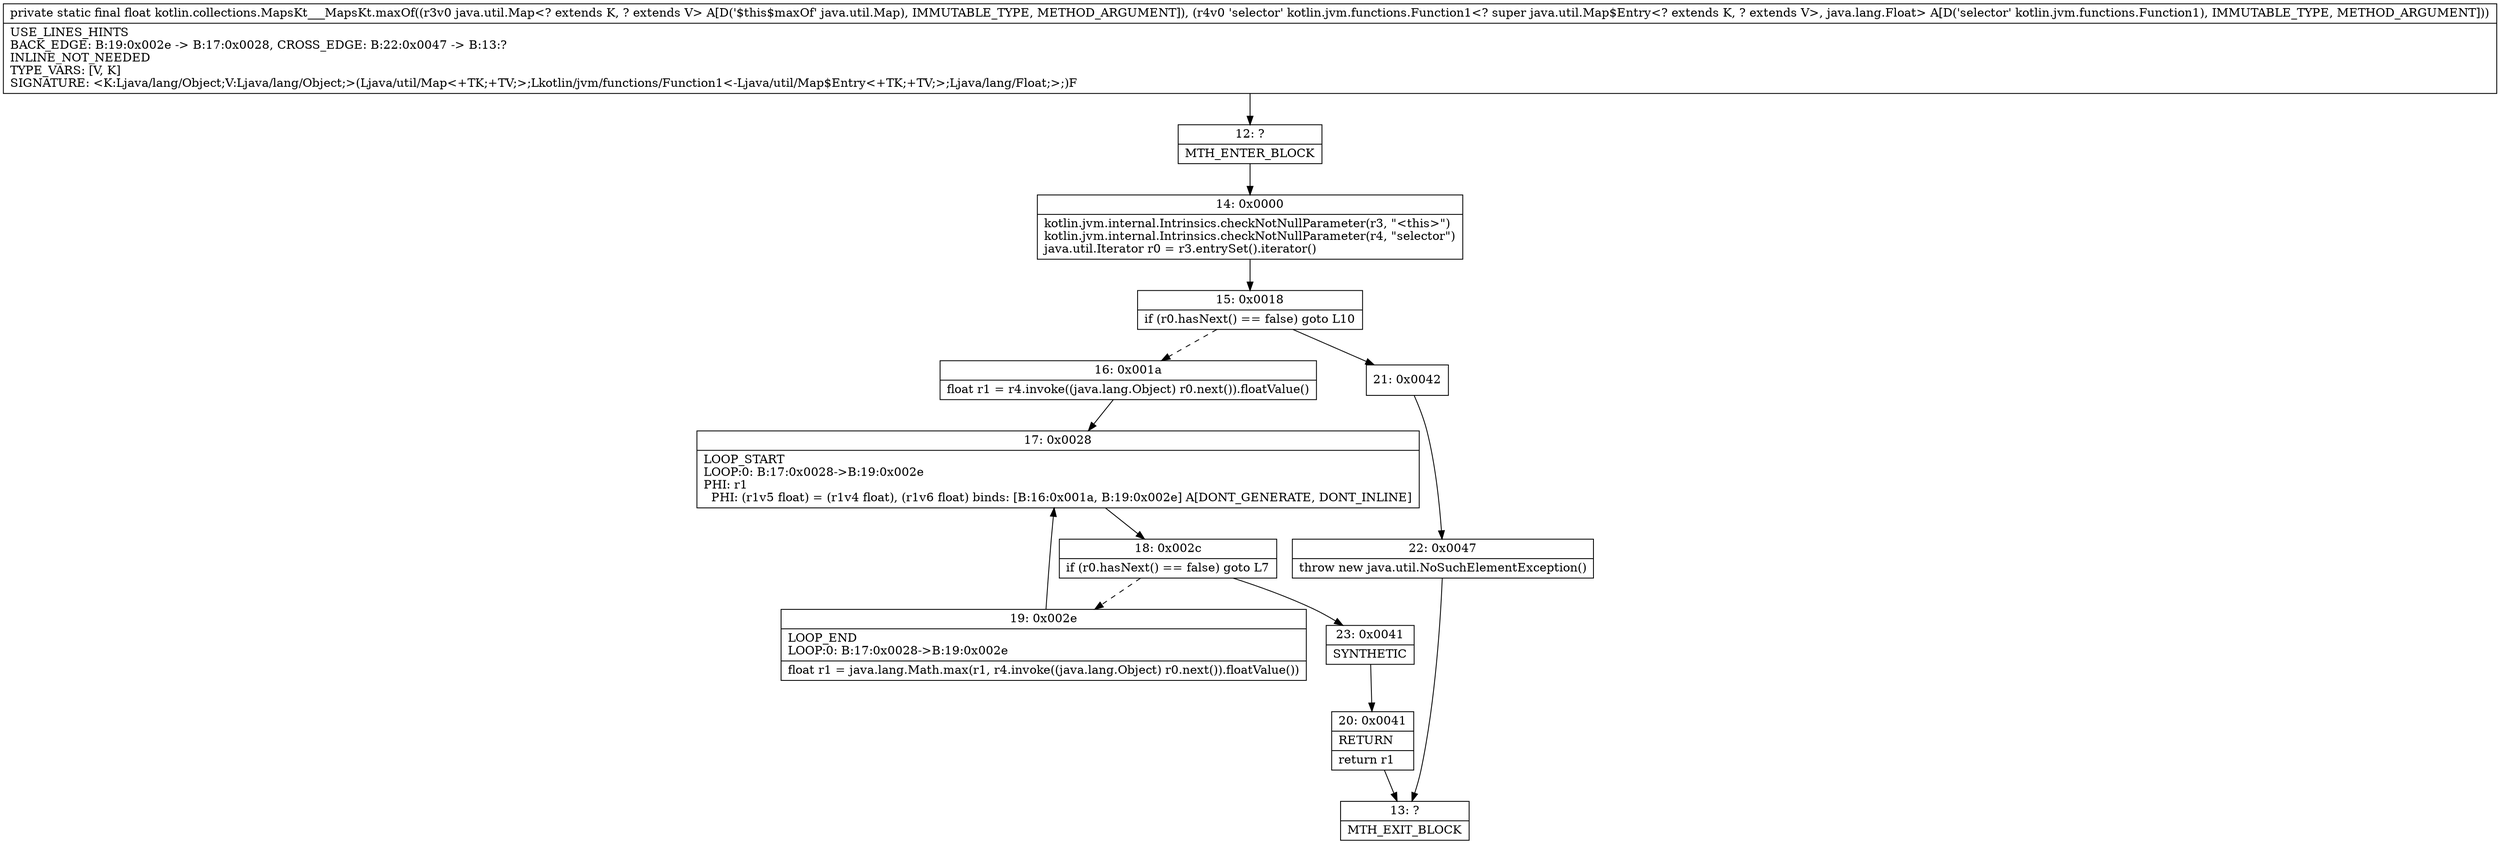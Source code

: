 digraph "CFG forkotlin.collections.MapsKt___MapsKt.maxOf(Ljava\/util\/Map;Lkotlin\/jvm\/functions\/Function1;)F" {
Node_12 [shape=record,label="{12\:\ ?|MTH_ENTER_BLOCK\l}"];
Node_14 [shape=record,label="{14\:\ 0x0000|kotlin.jvm.internal.Intrinsics.checkNotNullParameter(r3, \"\<this\>\")\lkotlin.jvm.internal.Intrinsics.checkNotNullParameter(r4, \"selector\")\ljava.util.Iterator r0 = r3.entrySet().iterator()\l}"];
Node_15 [shape=record,label="{15\:\ 0x0018|if (r0.hasNext() == false) goto L10\l}"];
Node_16 [shape=record,label="{16\:\ 0x001a|float r1 = r4.invoke((java.lang.Object) r0.next()).floatValue()\l}"];
Node_17 [shape=record,label="{17\:\ 0x0028|LOOP_START\lLOOP:0: B:17:0x0028\-\>B:19:0x002e\lPHI: r1 \l  PHI: (r1v5 float) = (r1v4 float), (r1v6 float) binds: [B:16:0x001a, B:19:0x002e] A[DONT_GENERATE, DONT_INLINE]\l}"];
Node_18 [shape=record,label="{18\:\ 0x002c|if (r0.hasNext() == false) goto L7\l}"];
Node_19 [shape=record,label="{19\:\ 0x002e|LOOP_END\lLOOP:0: B:17:0x0028\-\>B:19:0x002e\l|float r1 = java.lang.Math.max(r1, r4.invoke((java.lang.Object) r0.next()).floatValue())\l}"];
Node_23 [shape=record,label="{23\:\ 0x0041|SYNTHETIC\l}"];
Node_20 [shape=record,label="{20\:\ 0x0041|RETURN\l|return r1\l}"];
Node_13 [shape=record,label="{13\:\ ?|MTH_EXIT_BLOCK\l}"];
Node_21 [shape=record,label="{21\:\ 0x0042}"];
Node_22 [shape=record,label="{22\:\ 0x0047|throw new java.util.NoSuchElementException()\l}"];
MethodNode[shape=record,label="{private static final float kotlin.collections.MapsKt___MapsKt.maxOf((r3v0 java.util.Map\<? extends K, ? extends V\> A[D('$this$maxOf' java.util.Map), IMMUTABLE_TYPE, METHOD_ARGUMENT]), (r4v0 'selector' kotlin.jvm.functions.Function1\<? super java.util.Map$Entry\<? extends K, ? extends V\>, java.lang.Float\> A[D('selector' kotlin.jvm.functions.Function1), IMMUTABLE_TYPE, METHOD_ARGUMENT]))  | USE_LINES_HINTS\lBACK_EDGE: B:19:0x002e \-\> B:17:0x0028, CROSS_EDGE: B:22:0x0047 \-\> B:13:?\lINLINE_NOT_NEEDED\lTYPE_VARS: [V, K]\lSIGNATURE: \<K:Ljava\/lang\/Object;V:Ljava\/lang\/Object;\>(Ljava\/util\/Map\<+TK;+TV;\>;Lkotlin\/jvm\/functions\/Function1\<\-Ljava\/util\/Map$Entry\<+TK;+TV;\>;Ljava\/lang\/Float;\>;)F\l}"];
MethodNode -> Node_12;Node_12 -> Node_14;
Node_14 -> Node_15;
Node_15 -> Node_16[style=dashed];
Node_15 -> Node_21;
Node_16 -> Node_17;
Node_17 -> Node_18;
Node_18 -> Node_19[style=dashed];
Node_18 -> Node_23;
Node_19 -> Node_17;
Node_23 -> Node_20;
Node_20 -> Node_13;
Node_21 -> Node_22;
Node_22 -> Node_13;
}

